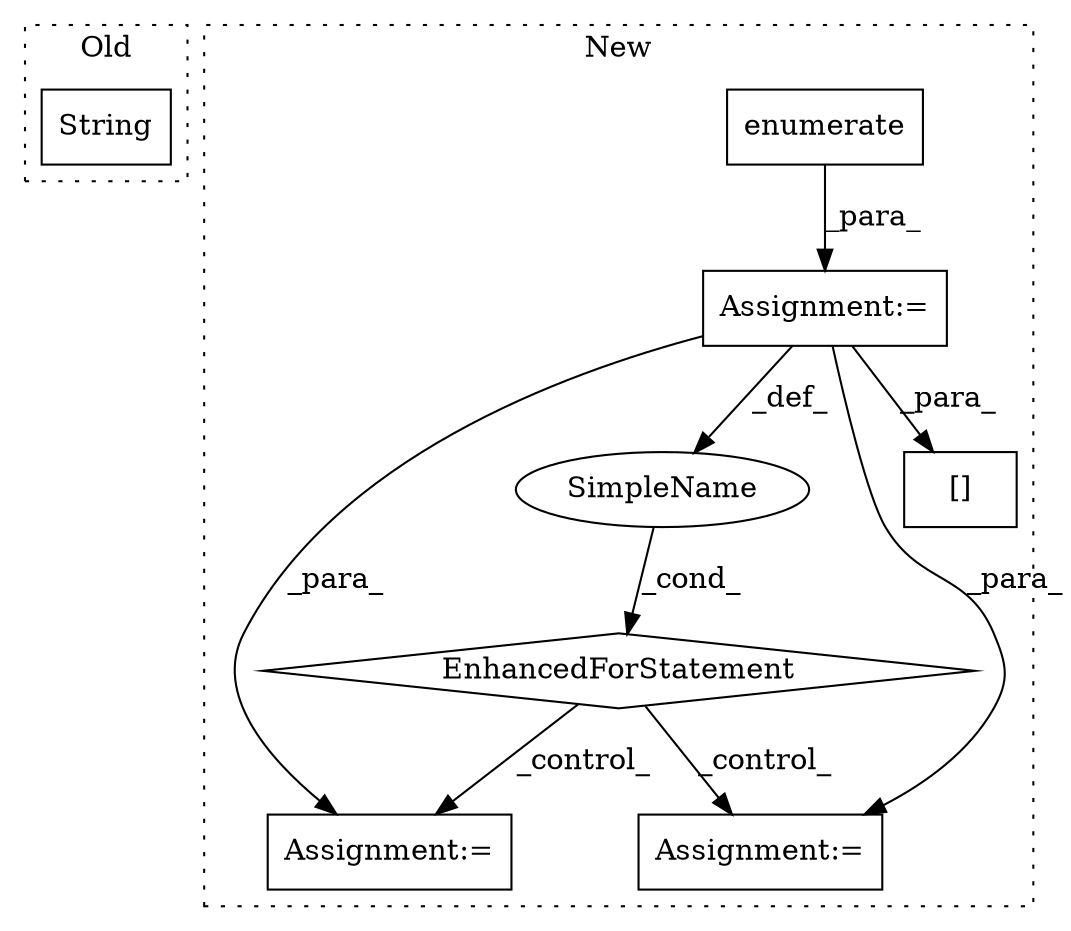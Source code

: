 digraph G {
subgraph cluster0 {
1 [label="String" a="32" s="3569,3587" l="7,1" shape="box"];
label = "Old";
style="dotted";
}
subgraph cluster1 {
2 [label="enumerate" a="32" s="5456,5475" l="10,1" shape="box"];
3 [label="Assignment:=" a="7" s="5378,5476" l="67,2" shape="box"];
4 [label="EnhancedForStatement" a="70" s="5378,5476" l="67,2" shape="diamond"];
5 [label="Assignment:=" a="7" s="5570" l="1" shape="box"];
6 [label="SimpleName" a="42" s="5449" l="4" shape="ellipse"];
7 [label="Assignment:=" a="7" s="5493" l="1" shape="box"];
8 [label="[]" a="2" s="5571,5585" l="9,1" shape="box"];
label = "New";
style="dotted";
}
2 -> 3 [label="_para_"];
3 -> 5 [label="_para_"];
3 -> 6 [label="_def_"];
3 -> 7 [label="_para_"];
3 -> 8 [label="_para_"];
4 -> 5 [label="_control_"];
4 -> 7 [label="_control_"];
6 -> 4 [label="_cond_"];
}